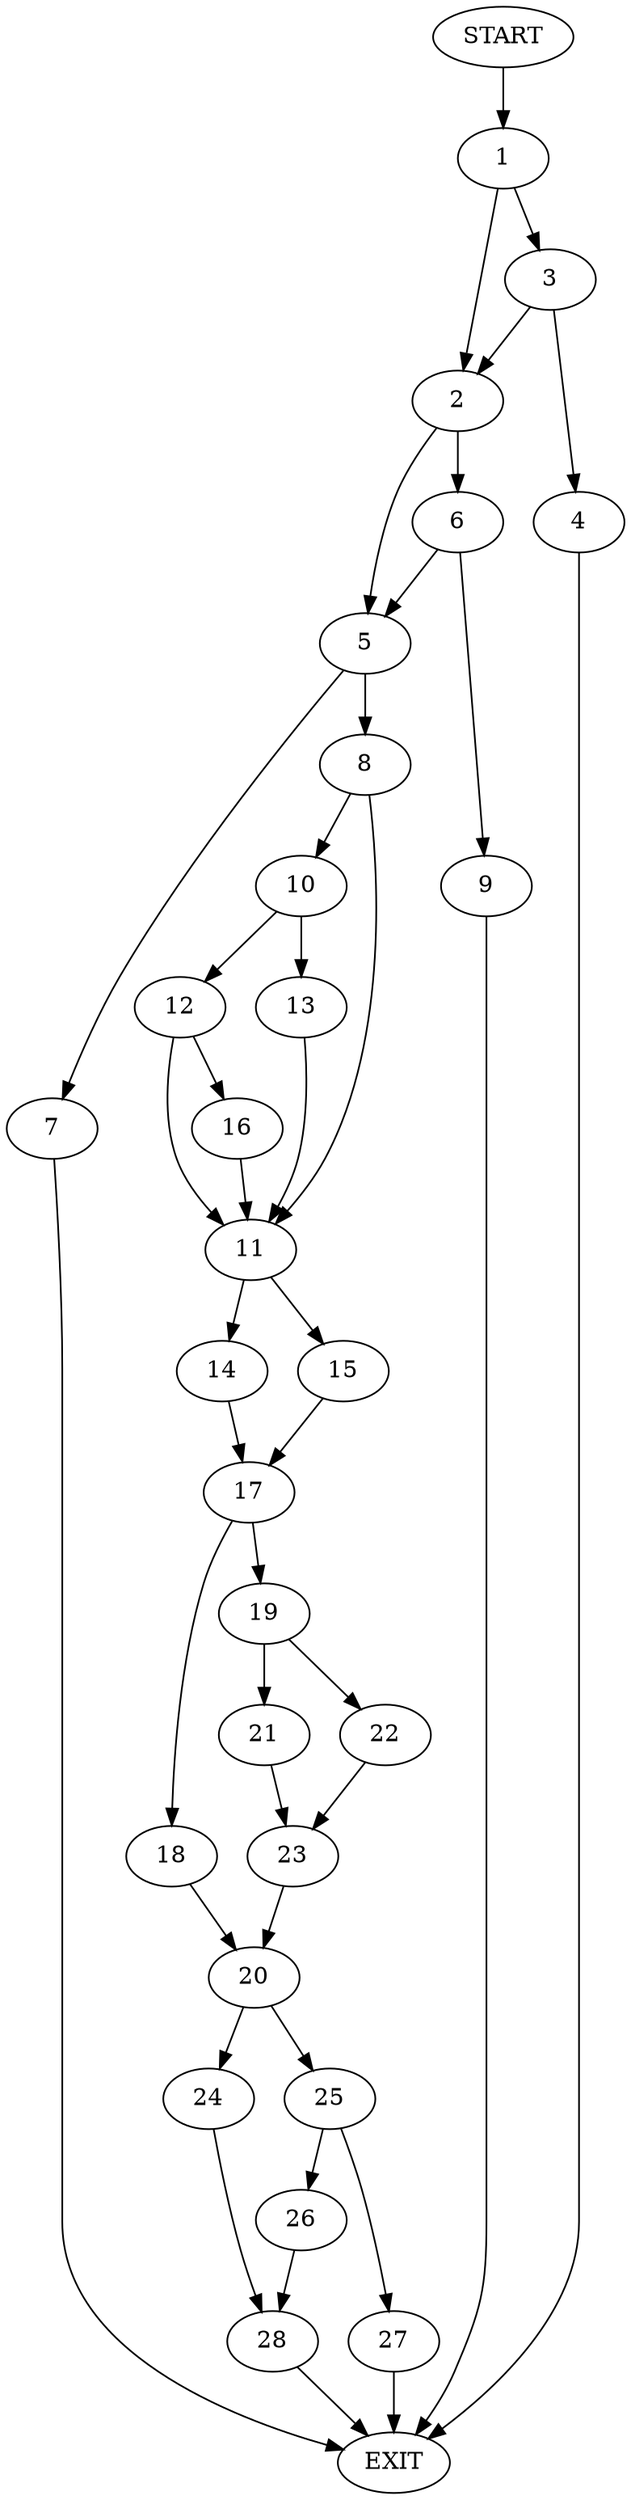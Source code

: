 digraph {
0 [label="START"]
29 [label="EXIT"]
0 -> 1
1 -> 2
1 -> 3
3 -> 2
3 -> 4
2 -> 5
2 -> 6
4 -> 29
5 -> 7
5 -> 8
6 -> 5
6 -> 9
9 -> 29
7 -> 29
8 -> 10
8 -> 11
10 -> 12
10 -> 13
11 -> 14
11 -> 15
13 -> 11
12 -> 16
12 -> 11
16 -> 11
14 -> 17
15 -> 17
17 -> 18
17 -> 19
18 -> 20
19 -> 21
19 -> 22
21 -> 23
22 -> 23
23 -> 20
20 -> 24
20 -> 25
25 -> 26
25 -> 27
24 -> 28
28 -> 29
27 -> 29
26 -> 28
}
